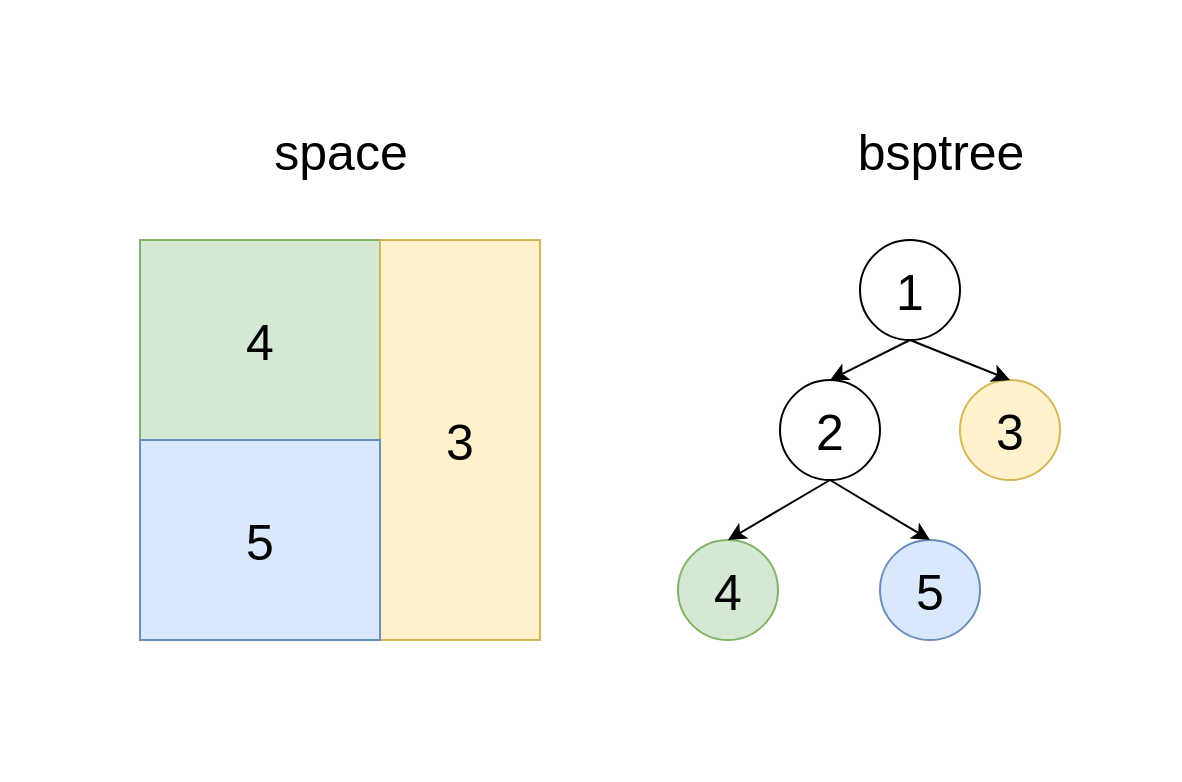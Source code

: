 <mxfile version="24.6.2" type="github">
  <diagram name="第 1 页" id="I_ONam0dvo82VvX8nn7_">
    <mxGraphModel dx="1213" dy="746" grid="1" gridSize="10" guides="1" tooltips="1" connect="1" arrows="1" fold="1" page="1" pageScale="1" pageWidth="827" pageHeight="1169" math="0" shadow="0">
      <root>
        <mxCell id="0" />
        <mxCell id="1" parent="0" />
        <mxCell id="OIVMS29P0pJd14rZnwt_-1" value="4" style="rounded=0;whiteSpace=wrap;html=1;fillColor=#d5e8d4;strokeColor=#82b366;fontSize=25;" vertex="1" parent="1">
          <mxGeometry x="120" y="280" width="120" height="100" as="geometry" />
        </mxCell>
        <mxCell id="OIVMS29P0pJd14rZnwt_-2" value="3" style="rounded=0;whiteSpace=wrap;html=1;fillColor=#fff2cc;strokeColor=#d6b656;fontSize=25;" vertex="1" parent="1">
          <mxGeometry x="240" y="280" width="80" height="200" as="geometry" />
        </mxCell>
        <mxCell id="OIVMS29P0pJd14rZnwt_-3" value="space" style="text;html=1;align=center;verticalAlign=middle;resizable=0;points=[];autosize=1;strokeColor=none;fillColor=none;fontSize=25;" vertex="1" parent="1">
          <mxGeometry x="175" y="215" width="90" height="40" as="geometry" />
        </mxCell>
        <mxCell id="OIVMS29P0pJd14rZnwt_-4" value="1" style="ellipse;whiteSpace=wrap;html=1;aspect=fixed;fontSize=25;" vertex="1" parent="1">
          <mxGeometry x="480" y="280" width="50" height="50" as="geometry" />
        </mxCell>
        <mxCell id="OIVMS29P0pJd14rZnwt_-5" value="bsptree" style="text;html=1;align=center;verticalAlign=middle;resizable=0;points=[];autosize=1;strokeColor=none;fillColor=none;fontSize=25;" vertex="1" parent="1">
          <mxGeometry x="465" y="215" width="110" height="40" as="geometry" />
        </mxCell>
        <mxCell id="OIVMS29P0pJd14rZnwt_-6" value="2" style="ellipse;whiteSpace=wrap;html=1;aspect=fixed;fontSize=25;" vertex="1" parent="1">
          <mxGeometry x="440" y="350" width="50" height="50" as="geometry" />
        </mxCell>
        <mxCell id="OIVMS29P0pJd14rZnwt_-7" value="3" style="ellipse;whiteSpace=wrap;html=1;aspect=fixed;fontSize=25;fillColor=#fff2cc;strokeColor=#d6b656;" vertex="1" parent="1">
          <mxGeometry x="530" y="350" width="50" height="50" as="geometry" />
        </mxCell>
        <mxCell id="OIVMS29P0pJd14rZnwt_-8" value="" style="endArrow=classic;html=1;rounded=0;exitX=0.5;exitY=1;exitDx=0;exitDy=0;entryX=0.5;entryY=0;entryDx=0;entryDy=0;" edge="1" parent="1" source="OIVMS29P0pJd14rZnwt_-4" target="OIVMS29P0pJd14rZnwt_-6">
          <mxGeometry width="50" height="50" relative="1" as="geometry">
            <mxPoint x="390" y="410" as="sourcePoint" />
            <mxPoint x="440" y="360" as="targetPoint" />
          </mxGeometry>
        </mxCell>
        <mxCell id="OIVMS29P0pJd14rZnwt_-9" value="" style="endArrow=classic;html=1;rounded=0;exitX=0.5;exitY=1;exitDx=0;exitDy=0;entryX=0.5;entryY=0;entryDx=0;entryDy=0;" edge="1" parent="1" source="OIVMS29P0pJd14rZnwt_-4" target="OIVMS29P0pJd14rZnwt_-7">
          <mxGeometry width="50" height="50" relative="1" as="geometry">
            <mxPoint x="525" y="360" as="sourcePoint" />
            <mxPoint x="445" y="390" as="targetPoint" />
          </mxGeometry>
        </mxCell>
        <mxCell id="OIVMS29P0pJd14rZnwt_-10" value="5" style="rounded=0;whiteSpace=wrap;html=1;fillColor=#dae8fc;strokeColor=#6c8ebf;fontSize=25;" vertex="1" parent="1">
          <mxGeometry x="120" y="380" width="120" height="100" as="geometry" />
        </mxCell>
        <mxCell id="OIVMS29P0pJd14rZnwt_-11" value="4" style="ellipse;whiteSpace=wrap;html=1;aspect=fixed;fontSize=25;fillColor=#d5e8d4;strokeColor=#82b366;" vertex="1" parent="1">
          <mxGeometry x="389" y="430" width="50" height="50" as="geometry" />
        </mxCell>
        <mxCell id="OIVMS29P0pJd14rZnwt_-13" value="5" style="ellipse;whiteSpace=wrap;html=1;aspect=fixed;fontSize=25;fillColor=#dae8fc;strokeColor=#6c8ebf;" vertex="1" parent="1">
          <mxGeometry x="490" y="430" width="50" height="50" as="geometry" />
        </mxCell>
        <mxCell id="OIVMS29P0pJd14rZnwt_-14" value="" style="endArrow=classic;html=1;rounded=0;exitX=0.5;exitY=1;exitDx=0;exitDy=0;entryX=0.5;entryY=0;entryDx=0;entryDy=0;" edge="1" parent="1" source="OIVMS29P0pJd14rZnwt_-6" target="OIVMS29P0pJd14rZnwt_-11">
          <mxGeometry width="50" height="50" relative="1" as="geometry">
            <mxPoint x="515" y="340" as="sourcePoint" />
            <mxPoint x="475" y="360" as="targetPoint" />
          </mxGeometry>
        </mxCell>
        <mxCell id="OIVMS29P0pJd14rZnwt_-15" value="" style="endArrow=classic;html=1;rounded=0;exitX=0.5;exitY=1;exitDx=0;exitDy=0;entryX=0.5;entryY=0;entryDx=0;entryDy=0;" edge="1" parent="1" source="OIVMS29P0pJd14rZnwt_-6" target="OIVMS29P0pJd14rZnwt_-13">
          <mxGeometry width="50" height="50" relative="1" as="geometry">
            <mxPoint x="475" y="410" as="sourcePoint" />
            <mxPoint x="424" y="440" as="targetPoint" />
          </mxGeometry>
        </mxCell>
        <mxCell id="OIVMS29P0pJd14rZnwt_-17" value="" style="rounded=0;whiteSpace=wrap;html=1;fillColor=none;strokeColor=none;" vertex="1" parent="1">
          <mxGeometry x="50" y="160" width="590" height="390" as="geometry" />
        </mxCell>
      </root>
    </mxGraphModel>
  </diagram>
</mxfile>
